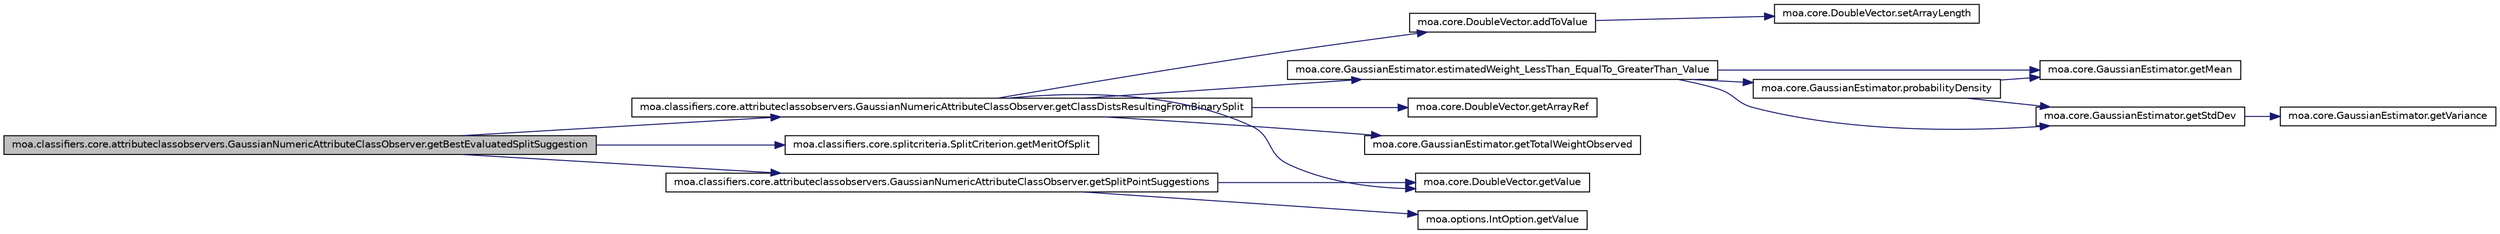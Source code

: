 digraph G
{
  edge [fontname="Helvetica",fontsize="10",labelfontname="Helvetica",labelfontsize="10"];
  node [fontname="Helvetica",fontsize="10",shape=record];
  rankdir=LR;
  Node1 [label="moa.classifiers.core.attributeclassobservers.GaussianNumericAttributeClassObserver.getBestEvaluatedSplitSuggestion",height=0.2,width=0.4,color="black", fillcolor="grey75", style="filled" fontcolor="black"];
  Node1 -> Node2 [color="midnightblue",fontsize="10",style="solid",fontname="Helvetica"];
  Node2 [label="moa.classifiers.core.attributeclassobservers.GaussianNumericAttributeClassObserver.getClassDistsResultingFromBinarySplit",height=0.2,width=0.4,color="black", fillcolor="white", style="filled",URL="$classmoa_1_1classifiers_1_1core_1_1attributeclassobservers_1_1GaussianNumericAttributeClassObserver.html#a6aa9fa821534bf559c4945cb7acb81bf"];
  Node2 -> Node3 [color="midnightblue",fontsize="10",style="solid",fontname="Helvetica"];
  Node3 [label="moa.core.DoubleVector.addToValue",height=0.2,width=0.4,color="black", fillcolor="white", style="filled",URL="$classmoa_1_1core_1_1DoubleVector.html#a4050209166f4be04dd9f6dac3535d60e"];
  Node3 -> Node4 [color="midnightblue",fontsize="10",style="solid",fontname="Helvetica"];
  Node4 [label="moa.core.DoubleVector.setArrayLength",height=0.2,width=0.4,color="black", fillcolor="white", style="filled",URL="$classmoa_1_1core_1_1DoubleVector.html#a9cfebf9a8c5e93615037459ed6bd63a7"];
  Node2 -> Node5 [color="midnightblue",fontsize="10",style="solid",fontname="Helvetica"];
  Node5 [label="moa.core.GaussianEstimator.estimatedWeight_LessThan_EqualTo_GreaterThan_Value",height=0.2,width=0.4,color="black", fillcolor="white", style="filled",URL="$classmoa_1_1core_1_1GaussianEstimator.html#a88419db3abc66f112b4f9ca0fa999e12"];
  Node5 -> Node6 [color="midnightblue",fontsize="10",style="solid",fontname="Helvetica"];
  Node6 [label="moa.core.GaussianEstimator.getMean",height=0.2,width=0.4,color="black", fillcolor="white", style="filled",URL="$classmoa_1_1core_1_1GaussianEstimator.html#a7230ec08da3eaadd4608da0ae42f500e"];
  Node5 -> Node7 [color="midnightblue",fontsize="10",style="solid",fontname="Helvetica"];
  Node7 [label="moa.core.GaussianEstimator.getStdDev",height=0.2,width=0.4,color="black", fillcolor="white", style="filled",URL="$classmoa_1_1core_1_1GaussianEstimator.html#afb3df93f6721a7ca114e6c1c5a0e64a7"];
  Node7 -> Node8 [color="midnightblue",fontsize="10",style="solid",fontname="Helvetica"];
  Node8 [label="moa.core.GaussianEstimator.getVariance",height=0.2,width=0.4,color="black", fillcolor="white", style="filled",URL="$classmoa_1_1core_1_1GaussianEstimator.html#ab7161eaf766605bc7a4ba575e982e031"];
  Node5 -> Node9 [color="midnightblue",fontsize="10",style="solid",fontname="Helvetica"];
  Node9 [label="moa.core.GaussianEstimator.probabilityDensity",height=0.2,width=0.4,color="black", fillcolor="white", style="filled",URL="$classmoa_1_1core_1_1GaussianEstimator.html#a6116fd248ccd38f4045d10dff07b4de4"];
  Node9 -> Node6 [color="midnightblue",fontsize="10",style="solid",fontname="Helvetica"];
  Node9 -> Node7 [color="midnightblue",fontsize="10",style="solid",fontname="Helvetica"];
  Node2 -> Node10 [color="midnightblue",fontsize="10",style="solid",fontname="Helvetica"];
  Node10 [label="moa.core.DoubleVector.getArrayRef",height=0.2,width=0.4,color="black", fillcolor="white", style="filled",URL="$classmoa_1_1core_1_1DoubleVector.html#a0cd86df680113a943ebb8fcf60819ece"];
  Node2 -> Node11 [color="midnightblue",fontsize="10",style="solid",fontname="Helvetica"];
  Node11 [label="moa.core.GaussianEstimator.getTotalWeightObserved",height=0.2,width=0.4,color="black", fillcolor="white", style="filled",URL="$classmoa_1_1core_1_1GaussianEstimator.html#a845f9fbc8933f5473dbbf18a65e2dfc1"];
  Node2 -> Node12 [color="midnightblue",fontsize="10",style="solid",fontname="Helvetica"];
  Node12 [label="moa.core.DoubleVector.getValue",height=0.2,width=0.4,color="black", fillcolor="white", style="filled",URL="$classmoa_1_1core_1_1DoubleVector.html#a0a22580b229225823e9b11ed9d35104a"];
  Node1 -> Node13 [color="midnightblue",fontsize="10",style="solid",fontname="Helvetica"];
  Node13 [label="moa.classifiers.core.splitcriteria.SplitCriterion.getMeritOfSplit",height=0.2,width=0.4,color="black", fillcolor="white", style="filled",URL="$interfacemoa_1_1classifiers_1_1core_1_1splitcriteria_1_1SplitCriterion.html#a82f5cb7ad49c396d4f50615a55300b36",tooltip="Computes the merit of splitting for a given ditribution before the split and after..."];
  Node1 -> Node14 [color="midnightblue",fontsize="10",style="solid",fontname="Helvetica"];
  Node14 [label="moa.classifiers.core.attributeclassobservers.GaussianNumericAttributeClassObserver.getSplitPointSuggestions",height=0.2,width=0.4,color="black", fillcolor="white", style="filled",URL="$classmoa_1_1classifiers_1_1core_1_1attributeclassobservers_1_1GaussianNumericAttributeClassObserver.html#aabe556b8d5858c899bf9e51d557ce4fc"];
  Node14 -> Node15 [color="midnightblue",fontsize="10",style="solid",fontname="Helvetica"];
  Node15 [label="moa.options.IntOption.getValue",height=0.2,width=0.4,color="black", fillcolor="white", style="filled",URL="$classmoa_1_1options_1_1IntOption.html#affae8787274b44ab7616d46b8d6c831a"];
  Node14 -> Node12 [color="midnightblue",fontsize="10",style="solid",fontname="Helvetica"];
}
